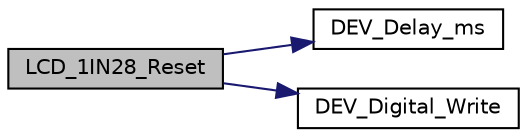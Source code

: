 digraph "LCD_1IN28_Reset"
{
 // LATEX_PDF_SIZE
  bgcolor="transparent";
  edge [fontname="Helvetica",fontsize="10",labelfontname="Helvetica",labelfontsize="10"];
  node [fontname="Helvetica",fontsize="10",shape=record];
  rankdir="LR";
  Node1 [label="LCD_1IN28_Reset",height=0.2,width=0.4,color="black", fillcolor="grey75", style="filled", fontcolor="black",tooltip="function : Hardware reset parameter:"];
  Node1 -> Node2 [color="midnightblue",fontsize="10",style="solid",fontname="Helvetica"];
  Node2 [label="DEV_Delay_ms",height=0.2,width=0.4,color="black",URL="$DEV__Config_8c.html#a2df8b0d2078af2cc903690b5edc1dddb",tooltip="delay x ms"];
  Node1 -> Node3 [color="midnightblue",fontsize="10",style="solid",fontname="Helvetica"];
  Node3 [label="DEV_Digital_Write",height=0.2,width=0.4,color="black",URL="$DEV__Config_8c.html#a115bf3186fb590c5a9fa1bbfc2f38352",tooltip="GPIO read and write."];
}
